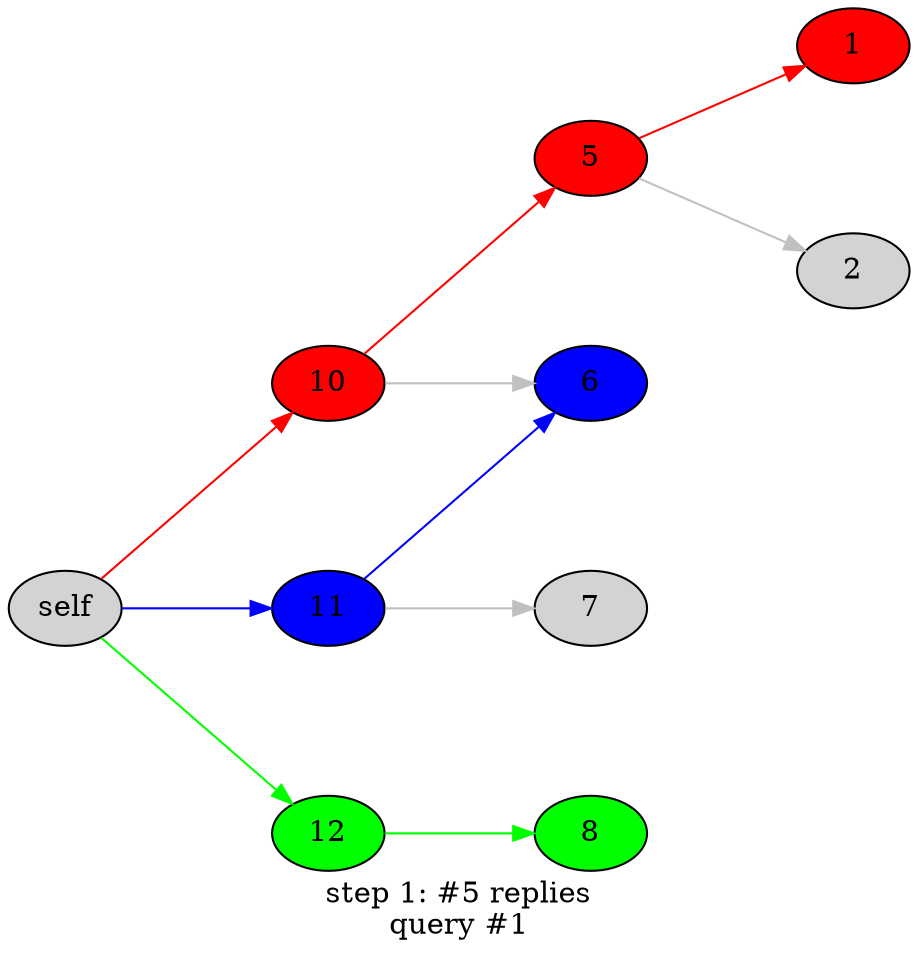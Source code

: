 digraph {
  label = "step 1: #5 replies\nquery #1";
  rankdir = LR;
  node [style=filled];
  edge [color=gray];
  nodesep = 1;
  ranksep = 1;
  subgraph hop1 {
      rank = same
      10, 11, 12
  }
  self -> 10 -> 5 -> 1[color=red];
  10, 5, 1 [fillcolor=red];

  self -> 11 -> 6 [color=blue];
  11, 6 [fillcolor=blue];

  self -> 12 -> 8 [color=green];
  12, 8 [fillcolor=green];

  10 -> 6
  11 -> 7
  5 -> 2
}
